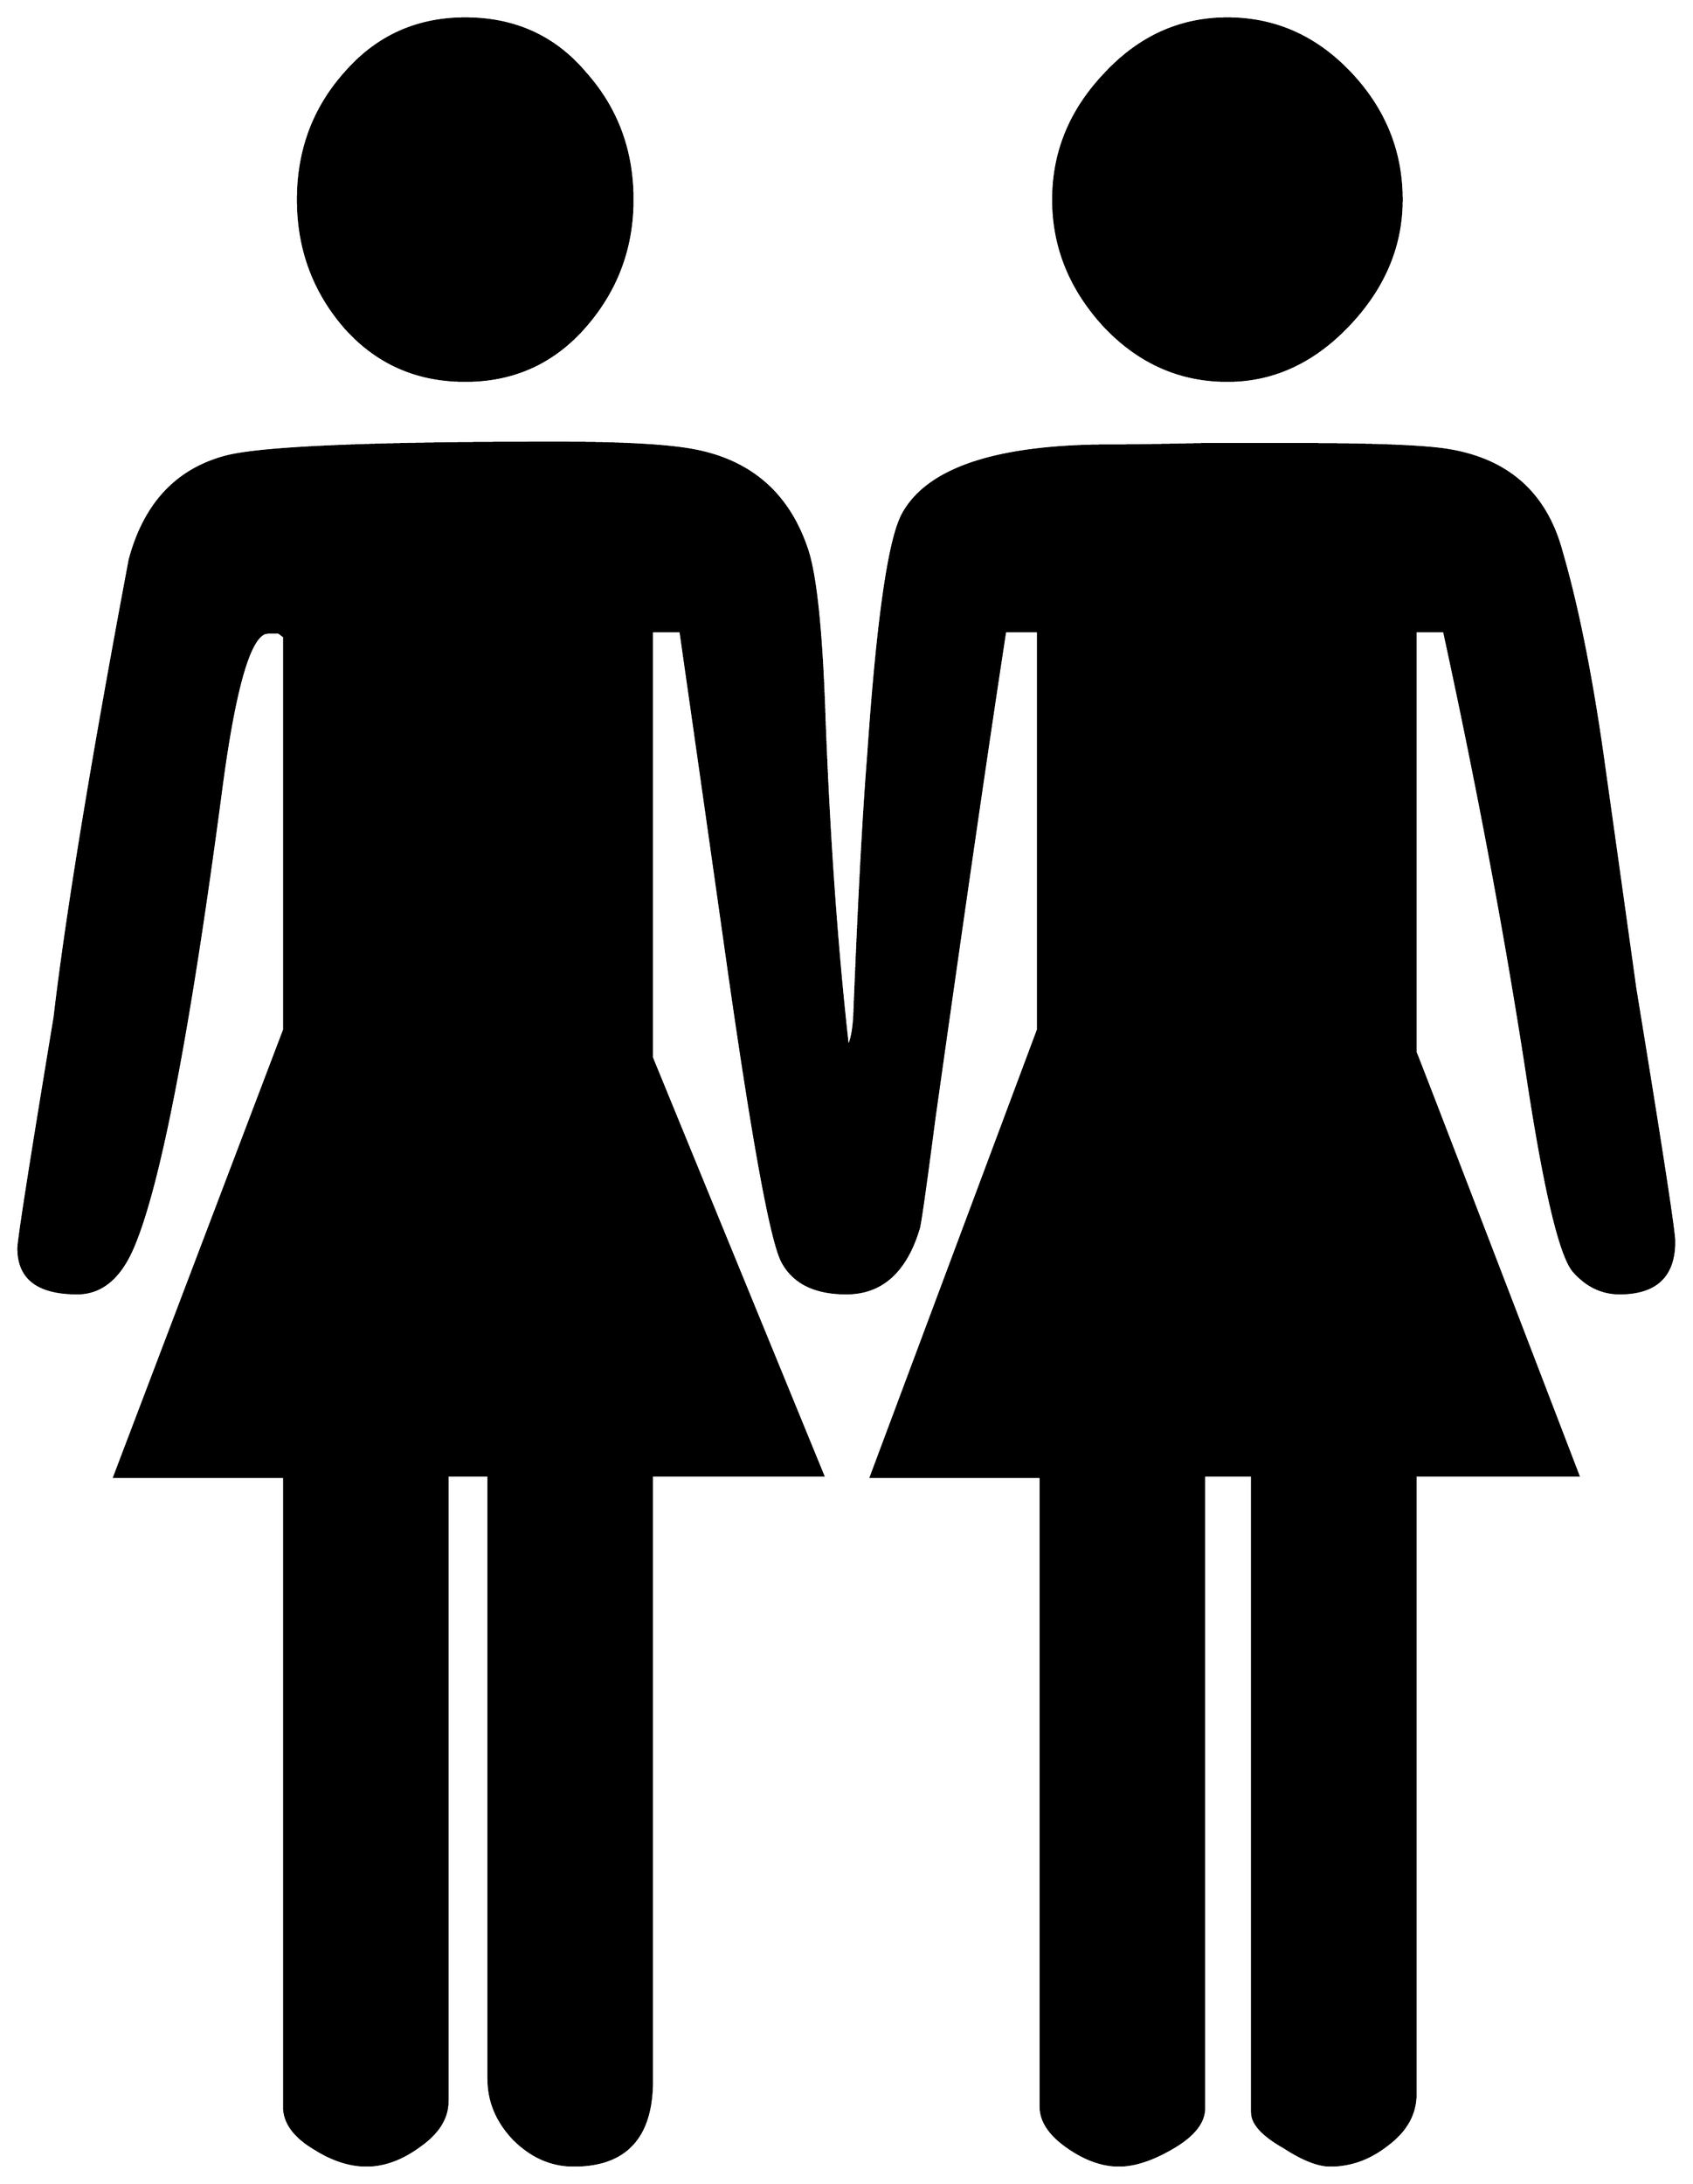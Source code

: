 


\begin{tikzpicture}[y=0.80pt, x=0.80pt, yscale=-1.0, xscale=1.0, inner sep=0pt, outer sep=0pt]
\begin{scope}[shift={(100.0,1683.0)},nonzero rule]
  \path[draw=.,fill=.,line width=1.600pt] (1076.0,-1201.0) ..
    controls (1076.0,-1167.667) and (1063.333,-1137.667) ..
    (1038.0,-1111.0) .. controls (1012.667,-1084.333) and
    (983.667,-1071.0) .. (951.0,-1071.0) .. controls
    (917.0,-1071.0) and (887.667,-1084.0) .. (863.0,-1110.0) ..
    controls (838.333,-1136.667) and (826.0,-1167.0) ..
    (826.0,-1201.0) .. controls (826.0,-1235.0) and
    (838.333,-1265.0) .. (863.0,-1291.0) .. controls
    (887.667,-1317.667) and (917.0,-1331.0) .. (951.0,-1331.0) ..
    controls (985.0,-1331.0) and (1014.333,-1318.0) ..
    (1039.0,-1292.0) .. controls (1063.667,-1266.0) and
    (1076.0,-1235.667) .. (1076.0,-1201.0) -- cycle(523.0,-1201.0)
    .. controls (523.0,-1166.333) and (511.667,-1136.0) ..
    (489.0,-1110.0) .. controls (466.333,-1084.0) and
    (437.667,-1071.0) .. (403.0,-1071.0) .. controls
    (368.333,-1071.0) and (339.667,-1083.667) .. (317.0,-1109.0) ..
    controls (294.333,-1135.0) and (283.0,-1165.667) ..
    (283.0,-1201.0) .. controls (283.0,-1236.333) and
    (294.333,-1266.667) .. (317.0,-1292.0) .. controls
    (339.667,-1318.0) and (368.333,-1331.0) .. (403.0,-1331.0) ..
    controls (438.333,-1331.0) and (467.0,-1318.0) ..
    (489.0,-1292.0) .. controls (511.667,-1266.667) and
    (523.0,-1236.333) .. (523.0,-1201.0) -- cycle(1272.0,-452.0)
    .. controls (1272.0,-427.333) and (1259.0,-415.0) ..
    (1233.0,-415.0) .. controls (1220.333,-415.0) and
    (1209.333,-420.333) .. (1200.0,-431.0) .. controls
    (1190.667,-442.333) and (1180.0,-486.667) .. (1168.0,-564.0) ..
    controls (1152.667,-665.333) and (1132.333,-774.333) ..
    (1107.0,-891.0) -- (1086.0,-891.0) -- (1086.0,-588.0) ..
    controls (1086.0,-588.667) and (1125.0,-487.333) ..
    (1203.0,-284.0) -- (1086.0,-284.0) -- (1086.0,161.0) ..
    controls (1086.0,175.0) and (1079.333,187.0) .. (1066.0,197.0)
    .. controls (1053.333,207.0) and (1039.667,212.0) ..
    (1025.0,212.0) .. controls (1016.333,212.0) and (1005.333,207.667)
    .. (992.0,199.0) .. controls (976.667,190.333) and (969.0,182.0)
    .. (969.0,174.0) -- (969.0,-284.0) -- (934.0,-284.0) --
    (934.0,171.0) .. controls (934.0,181.0) and (926.667,190.333) ..
    (912.0,199.0) .. controls (897.333,207.667) and (884.333,212.0) ..
    (873.0,212.0) .. controls (861.667,212.0) and (850.0,208.0) ..
    (838.0,200.0) .. controls (824.0,190.667) and (817.0,180.667) ..
    (817.0,170.0) -- (817.0,-283.0) -- (695.0,-283.0) --
    (815.0,-604.0) -- (815.0,-891.0) -- (791.0,-891.0) ..
    controls (779.0,-813.0) and (762.0,-696.0) .. (740.0,-540.0)
    .. controls (734.0,-494.0) and (730.333,-468.0) ..
    (729.0,-462.0) .. controls (719.667,-430.667) and (702.333,-415.0)
    .. (677.0,-415.0) .. controls (654.333,-415.0) and
    (639.0,-422.667) .. (631.0,-438.0) .. controls (623.0,-454.0)
    and (610.0,-525.333) .. (592.0,-652.0) .. controls
    (580.667,-732.0) and (569.333,-811.667) .. (558.0,-891.0) --
    (537.0,-891.0) -- (537.0,-584.0) -- (660.0,-284.0) --
    (537.0,-284.0) -- (537.0,151.0) .. controls (537.0,191.667)
    and (518.333,212.0) .. (481.0,212.0) .. controls (465.0,212.0)
    and (450.667,205.667) .. (438.0,193.0) .. controls (426.0,180.333)
    and (420.0,166.0) .. (420.0,150.0) -- (420.0,-284.0) --
    (390.0,-284.0) -- (390.0,166.0) .. controls (390.0,178.0)
    and (383.333,188.667) .. (370.0,198.0) .. controls (357.333,207.333)
    and (344.667,212.0) .. (332.0,212.0) .. controls (320.0,212.0)
    and (307.667,208.0) .. (295.0,200.0) .. controls (280.333,191.333)
    and (273.0,181.333) .. (273.0,170.0) -- (273.0,-283.0) --
    (151.0,-283.0) -- (273.0,-604.0) -- (273.0,-887.0) --
    (269.0,-890.0) -- (261.0,-890.0) .. controls (248.333,-890.0)
    and (237.0,-851.667) .. (227.0,-775.0) .. controls
    (203.667,-599.0) and (182.333,-489.333) .. (163.0,-446.0) ..
    controls (153.667,-425.333) and (140.667,-415.0) .. (124.0,-415.0)
    .. controls (96.0,-415.0) and (82.0,-425.667) .. (82.0,-447.0)
    .. controls (82.0,-453.0) and (90.667,-508.333) ..
    (108.0,-613.0) .. controls (116.667,-687.0) and (134.667,-796.667)
    .. (162.0,-942.0) .. controls (172.667,-982.0) and
    (195.667,-1006.667) .. (231.0,-1016.0) .. controls
    (256.333,-1022.667) and (335.333,-1026.0) .. (468.0,-1026.0) ..
    controls (513.333,-1026.0) and (545.667,-1024.333) ..
    (565.0,-1021.0) .. controls (607.667,-1013.667) and
    (635.667,-989.333) .. (649.0,-948.0) .. controls (655.0,-928.667)
    and (659.0,-889.0) .. (661.0,-829.0) .. controls
    (664.333,-741.0) and (670.0,-661.667) .. (678.0,-591.0) ..
    controls (680.667,-595.0) and (682.333,-602.667) .. (683.0,-614.0)
    .. controls (686.333,-697.333) and (689.667,-759.667) ..
    (693.0,-801.0) .. controls (699.667,-899.0) and (708.0,-957.0)
    .. (718.0,-975.0) .. controls (736.0,-1007.667) and
    (785.667,-1024.0) .. (867.0,-1024.0) .. controls
    (881.667,-1024.0) and (904.0,-1024.333) .. (934.0,-1025.0) ..
    controls (963.333,-1025.0) and (985.333,-1025.0) ..
    (1000.0,-1025.0) .. controls (1054.0,-1025.0) and
    (1090.0,-1023.667) .. (1108.0,-1021.0) .. controls
    (1152.0,-1014.333) and (1179.667,-990.0) .. (1191.0,-948.0) ..
    controls (1203.0,-906.667) and (1213.333,-854.333) ..
    (1222.0,-791.0) .. controls (1229.333,-739.0) and
    (1236.667,-686.667) .. (1244.0,-634.0) .. controls
    (1262.667,-520.0) and (1272.0,-459.333) .. (1272.0,-452.0) --
    cycle;
\end{scope}

\end{tikzpicture}

